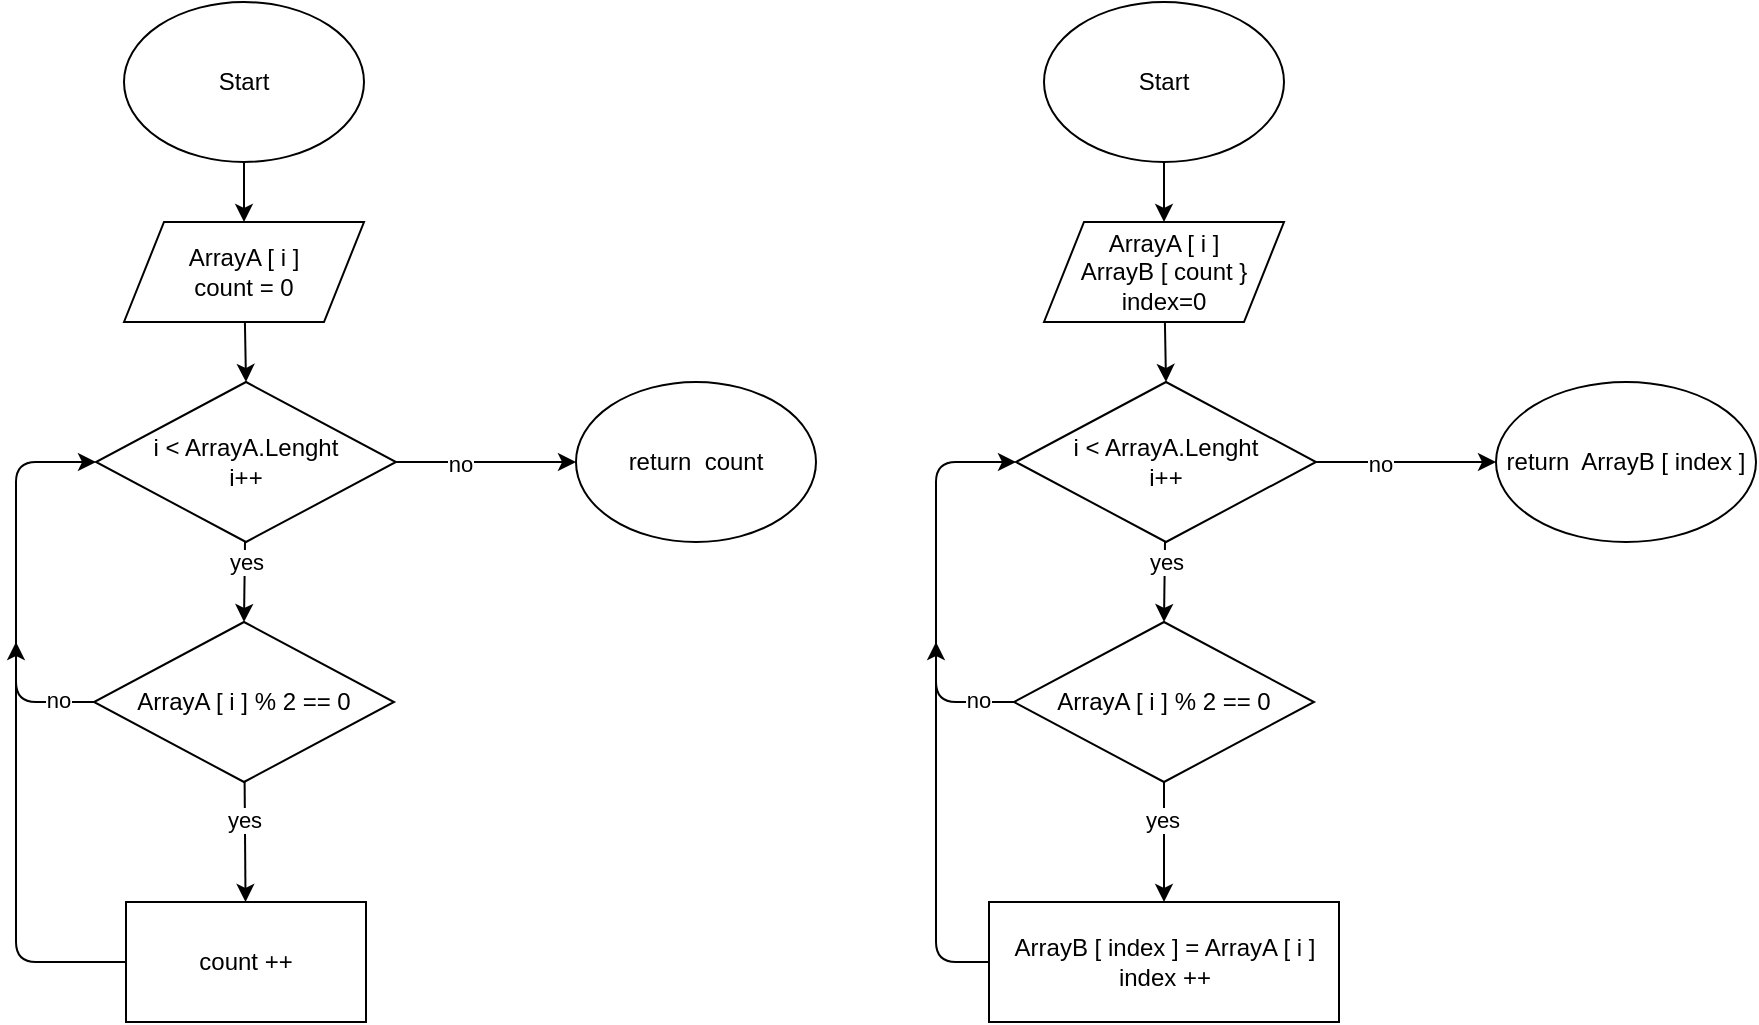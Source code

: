<mxfile>
    <diagram id="xXJB0GCEluDWgNA3ReD_" name="Страница 1">
        <mxGraphModel dx="1118" dy="790" grid="1" gridSize="10" guides="1" tooltips="1" connect="1" arrows="1" fold="1" page="1" pageScale="1" pageWidth="827" pageHeight="1169" math="0" shadow="0">
            <root>
                <mxCell id="0"/>
                <mxCell id="1" parent="0"/>
                <mxCell id="5" style="edgeStyle=none;html=1;entryX=0.5;entryY=0;entryDx=0;entryDy=0;" parent="1" source="2" target="4" edge="1">
                    <mxGeometry relative="1" as="geometry"/>
                </mxCell>
                <mxCell id="2" value="Start" style="ellipse;whiteSpace=wrap;html=1;" parent="1" vertex="1">
                    <mxGeometry x="94" y="20" width="120" height="80" as="geometry"/>
                </mxCell>
                <mxCell id="7" style="edgeStyle=none;html=1;entryX=0.5;entryY=0;entryDx=0;entryDy=0;" parent="1" source="4" target="6" edge="1">
                    <mxGeometry relative="1" as="geometry"/>
                </mxCell>
                <mxCell id="4" value="ArrayA [ i ]&lt;br&gt;count = 0" style="shape=parallelogram;perimeter=parallelogramPerimeter;whiteSpace=wrap;html=1;fixedSize=1;" parent="1" vertex="1">
                    <mxGeometry x="94" y="130" width="120" height="50" as="geometry"/>
                </mxCell>
                <mxCell id="9" style="edgeStyle=none;html=1;entryX=0.5;entryY=0;entryDx=0;entryDy=0;" parent="1" source="6" target="8" edge="1">
                    <mxGeometry relative="1" as="geometry"/>
                </mxCell>
                <mxCell id="18" value="yes" style="edgeLabel;html=1;align=center;verticalAlign=middle;resizable=0;points=[];" parent="9" vertex="1" connectable="0">
                    <mxGeometry x="-0.48" relative="1" as="geometry">
                        <mxPoint as="offset"/>
                    </mxGeometry>
                </mxCell>
                <mxCell id="13" style="edgeStyle=none;html=1;entryX=0;entryY=0.5;entryDx=0;entryDy=0;" parent="1" source="6" target="12" edge="1">
                    <mxGeometry relative="1" as="geometry"/>
                </mxCell>
                <mxCell id="17" value="no" style="edgeLabel;html=1;align=center;verticalAlign=middle;resizable=0;points=[];" parent="13" vertex="1" connectable="0">
                    <mxGeometry x="-0.302" y="-1" relative="1" as="geometry">
                        <mxPoint as="offset"/>
                    </mxGeometry>
                </mxCell>
                <mxCell id="6" value="i &amp;lt; ArrayA.Lenght&lt;br&gt;i++" style="rhombus;whiteSpace=wrap;html=1;" parent="1" vertex="1">
                    <mxGeometry x="80" y="210" width="150" height="80" as="geometry"/>
                </mxCell>
                <mxCell id="11" style="edgeStyle=none;html=1;" parent="1" source="8" target="10" edge="1">
                    <mxGeometry relative="1" as="geometry"/>
                </mxCell>
                <mxCell id="19" value="yes" style="edgeLabel;html=1;align=center;verticalAlign=middle;resizable=0;points=[];" parent="11" vertex="1" connectable="0">
                    <mxGeometry x="-0.367" y="-1" relative="1" as="geometry">
                        <mxPoint as="offset"/>
                    </mxGeometry>
                </mxCell>
                <mxCell id="14" style="edgeStyle=none;html=1;entryX=0;entryY=0.5;entryDx=0;entryDy=0;" parent="1" source="8" target="6" edge="1">
                    <mxGeometry relative="1" as="geometry">
                        <mxPoint x="40" y="240" as="targetPoint"/>
                        <Array as="points">
                            <mxPoint x="40" y="370"/>
                            <mxPoint x="40" y="320"/>
                            <mxPoint x="40" y="310"/>
                            <mxPoint x="40" y="290"/>
                            <mxPoint x="40" y="250"/>
                        </Array>
                    </mxGeometry>
                </mxCell>
                <mxCell id="21" value="no" style="edgeLabel;html=1;align=center;verticalAlign=middle;resizable=0;points=[];" parent="14" vertex="1" connectable="0">
                    <mxGeometry x="-0.821" y="-1" relative="1" as="geometry">
                        <mxPoint as="offset"/>
                    </mxGeometry>
                </mxCell>
                <mxCell id="8" value="ArrayA [ i ] % 2 == 0" style="rhombus;whiteSpace=wrap;html=1;" parent="1" vertex="1">
                    <mxGeometry x="79" y="330" width="150" height="80" as="geometry"/>
                </mxCell>
                <mxCell id="16" style="edgeStyle=none;html=1;" parent="1" source="10" edge="1">
                    <mxGeometry relative="1" as="geometry">
                        <mxPoint x="40" y="340" as="targetPoint"/>
                        <Array as="points">
                            <mxPoint x="40" y="500"/>
                        </Array>
                    </mxGeometry>
                </mxCell>
                <mxCell id="10" value="count ++" style="rounded=0;whiteSpace=wrap;html=1;" parent="1" vertex="1">
                    <mxGeometry x="95" y="470" width="120" height="60" as="geometry"/>
                </mxCell>
                <mxCell id="12" value="return&amp;nbsp; count" style="ellipse;whiteSpace=wrap;html=1;" parent="1" vertex="1">
                    <mxGeometry x="320" y="210" width="120" height="80" as="geometry"/>
                </mxCell>
                <mxCell id="37" style="edgeStyle=none;html=1;entryX=0.5;entryY=0;entryDx=0;entryDy=0;" edge="1" parent="1" source="38" target="40">
                    <mxGeometry relative="1" as="geometry"/>
                </mxCell>
                <mxCell id="38" value="Start" style="ellipse;whiteSpace=wrap;html=1;" vertex="1" parent="1">
                    <mxGeometry x="554" y="20" width="120" height="80" as="geometry"/>
                </mxCell>
                <mxCell id="39" style="edgeStyle=none;html=1;entryX=0.5;entryY=0;entryDx=0;entryDy=0;" edge="1" parent="1" source="40" target="45">
                    <mxGeometry relative="1" as="geometry"/>
                </mxCell>
                <mxCell id="40" value="ArrayA [ i ]&lt;br&gt;ArrayB [ count }&lt;br&gt;index=0" style="shape=parallelogram;perimeter=parallelogramPerimeter;whiteSpace=wrap;html=1;fixedSize=1;" vertex="1" parent="1">
                    <mxGeometry x="554" y="130" width="120" height="50" as="geometry"/>
                </mxCell>
                <mxCell id="41" style="edgeStyle=none;html=1;entryX=0.5;entryY=0;entryDx=0;entryDy=0;" edge="1" parent="1" source="45" target="50">
                    <mxGeometry relative="1" as="geometry"/>
                </mxCell>
                <mxCell id="42" value="yes" style="edgeLabel;html=1;align=center;verticalAlign=middle;resizable=0;points=[];" vertex="1" connectable="0" parent="41">
                    <mxGeometry x="-0.48" relative="1" as="geometry">
                        <mxPoint as="offset"/>
                    </mxGeometry>
                </mxCell>
                <mxCell id="43" style="edgeStyle=none;html=1;entryX=0;entryY=0.5;entryDx=0;entryDy=0;" edge="1" parent="1" source="45" target="53">
                    <mxGeometry relative="1" as="geometry"/>
                </mxCell>
                <mxCell id="44" value="no" style="edgeLabel;html=1;align=center;verticalAlign=middle;resizable=0;points=[];" vertex="1" connectable="0" parent="43">
                    <mxGeometry x="-0.302" y="-1" relative="1" as="geometry">
                        <mxPoint as="offset"/>
                    </mxGeometry>
                </mxCell>
                <mxCell id="45" value="i &amp;lt; ArrayA.Lenght&lt;br&gt;i++" style="rhombus;whiteSpace=wrap;html=1;" vertex="1" parent="1">
                    <mxGeometry x="540" y="210" width="150" height="80" as="geometry"/>
                </mxCell>
                <mxCell id="46" style="edgeStyle=none;html=1;" edge="1" parent="1" source="50" target="52">
                    <mxGeometry relative="1" as="geometry"/>
                </mxCell>
                <mxCell id="47" value="yes" style="edgeLabel;html=1;align=center;verticalAlign=middle;resizable=0;points=[];" vertex="1" connectable="0" parent="46">
                    <mxGeometry x="-0.367" y="-1" relative="1" as="geometry">
                        <mxPoint as="offset"/>
                    </mxGeometry>
                </mxCell>
                <mxCell id="48" style="edgeStyle=none;html=1;entryX=0;entryY=0.5;entryDx=0;entryDy=0;" edge="1" parent="1" source="50" target="45">
                    <mxGeometry relative="1" as="geometry">
                        <mxPoint x="500" y="240" as="targetPoint"/>
                        <Array as="points">
                            <mxPoint x="500" y="370"/>
                            <mxPoint x="500" y="320"/>
                            <mxPoint x="500" y="310"/>
                            <mxPoint x="500" y="290"/>
                            <mxPoint x="500" y="250"/>
                        </Array>
                    </mxGeometry>
                </mxCell>
                <mxCell id="49" value="no" style="edgeLabel;html=1;align=center;verticalAlign=middle;resizable=0;points=[];" vertex="1" connectable="0" parent="48">
                    <mxGeometry x="-0.821" y="-1" relative="1" as="geometry">
                        <mxPoint as="offset"/>
                    </mxGeometry>
                </mxCell>
                <mxCell id="50" value="ArrayA [ i ] % 2 == 0" style="rhombus;whiteSpace=wrap;html=1;" vertex="1" parent="1">
                    <mxGeometry x="539" y="330" width="150" height="80" as="geometry"/>
                </mxCell>
                <mxCell id="51" style="edgeStyle=none;html=1;" edge="1" parent="1" source="52">
                    <mxGeometry relative="1" as="geometry">
                        <mxPoint x="500" y="340" as="targetPoint"/>
                        <Array as="points">
                            <mxPoint x="500" y="500"/>
                        </Array>
                    </mxGeometry>
                </mxCell>
                <mxCell id="52" value="ArrayB [ index ] = ArrayA [ i ]&lt;br&gt;index ++" style="rounded=0;whiteSpace=wrap;html=1;" vertex="1" parent="1">
                    <mxGeometry x="526.5" y="470" width="175" height="60" as="geometry"/>
                </mxCell>
                <mxCell id="53" value="return&amp;nbsp; ArrayB [ index ]" style="ellipse;whiteSpace=wrap;html=1;" vertex="1" parent="1">
                    <mxGeometry x="780" y="210" width="130" height="80" as="geometry"/>
                </mxCell>
            </root>
        </mxGraphModel>
    </diagram>
</mxfile>